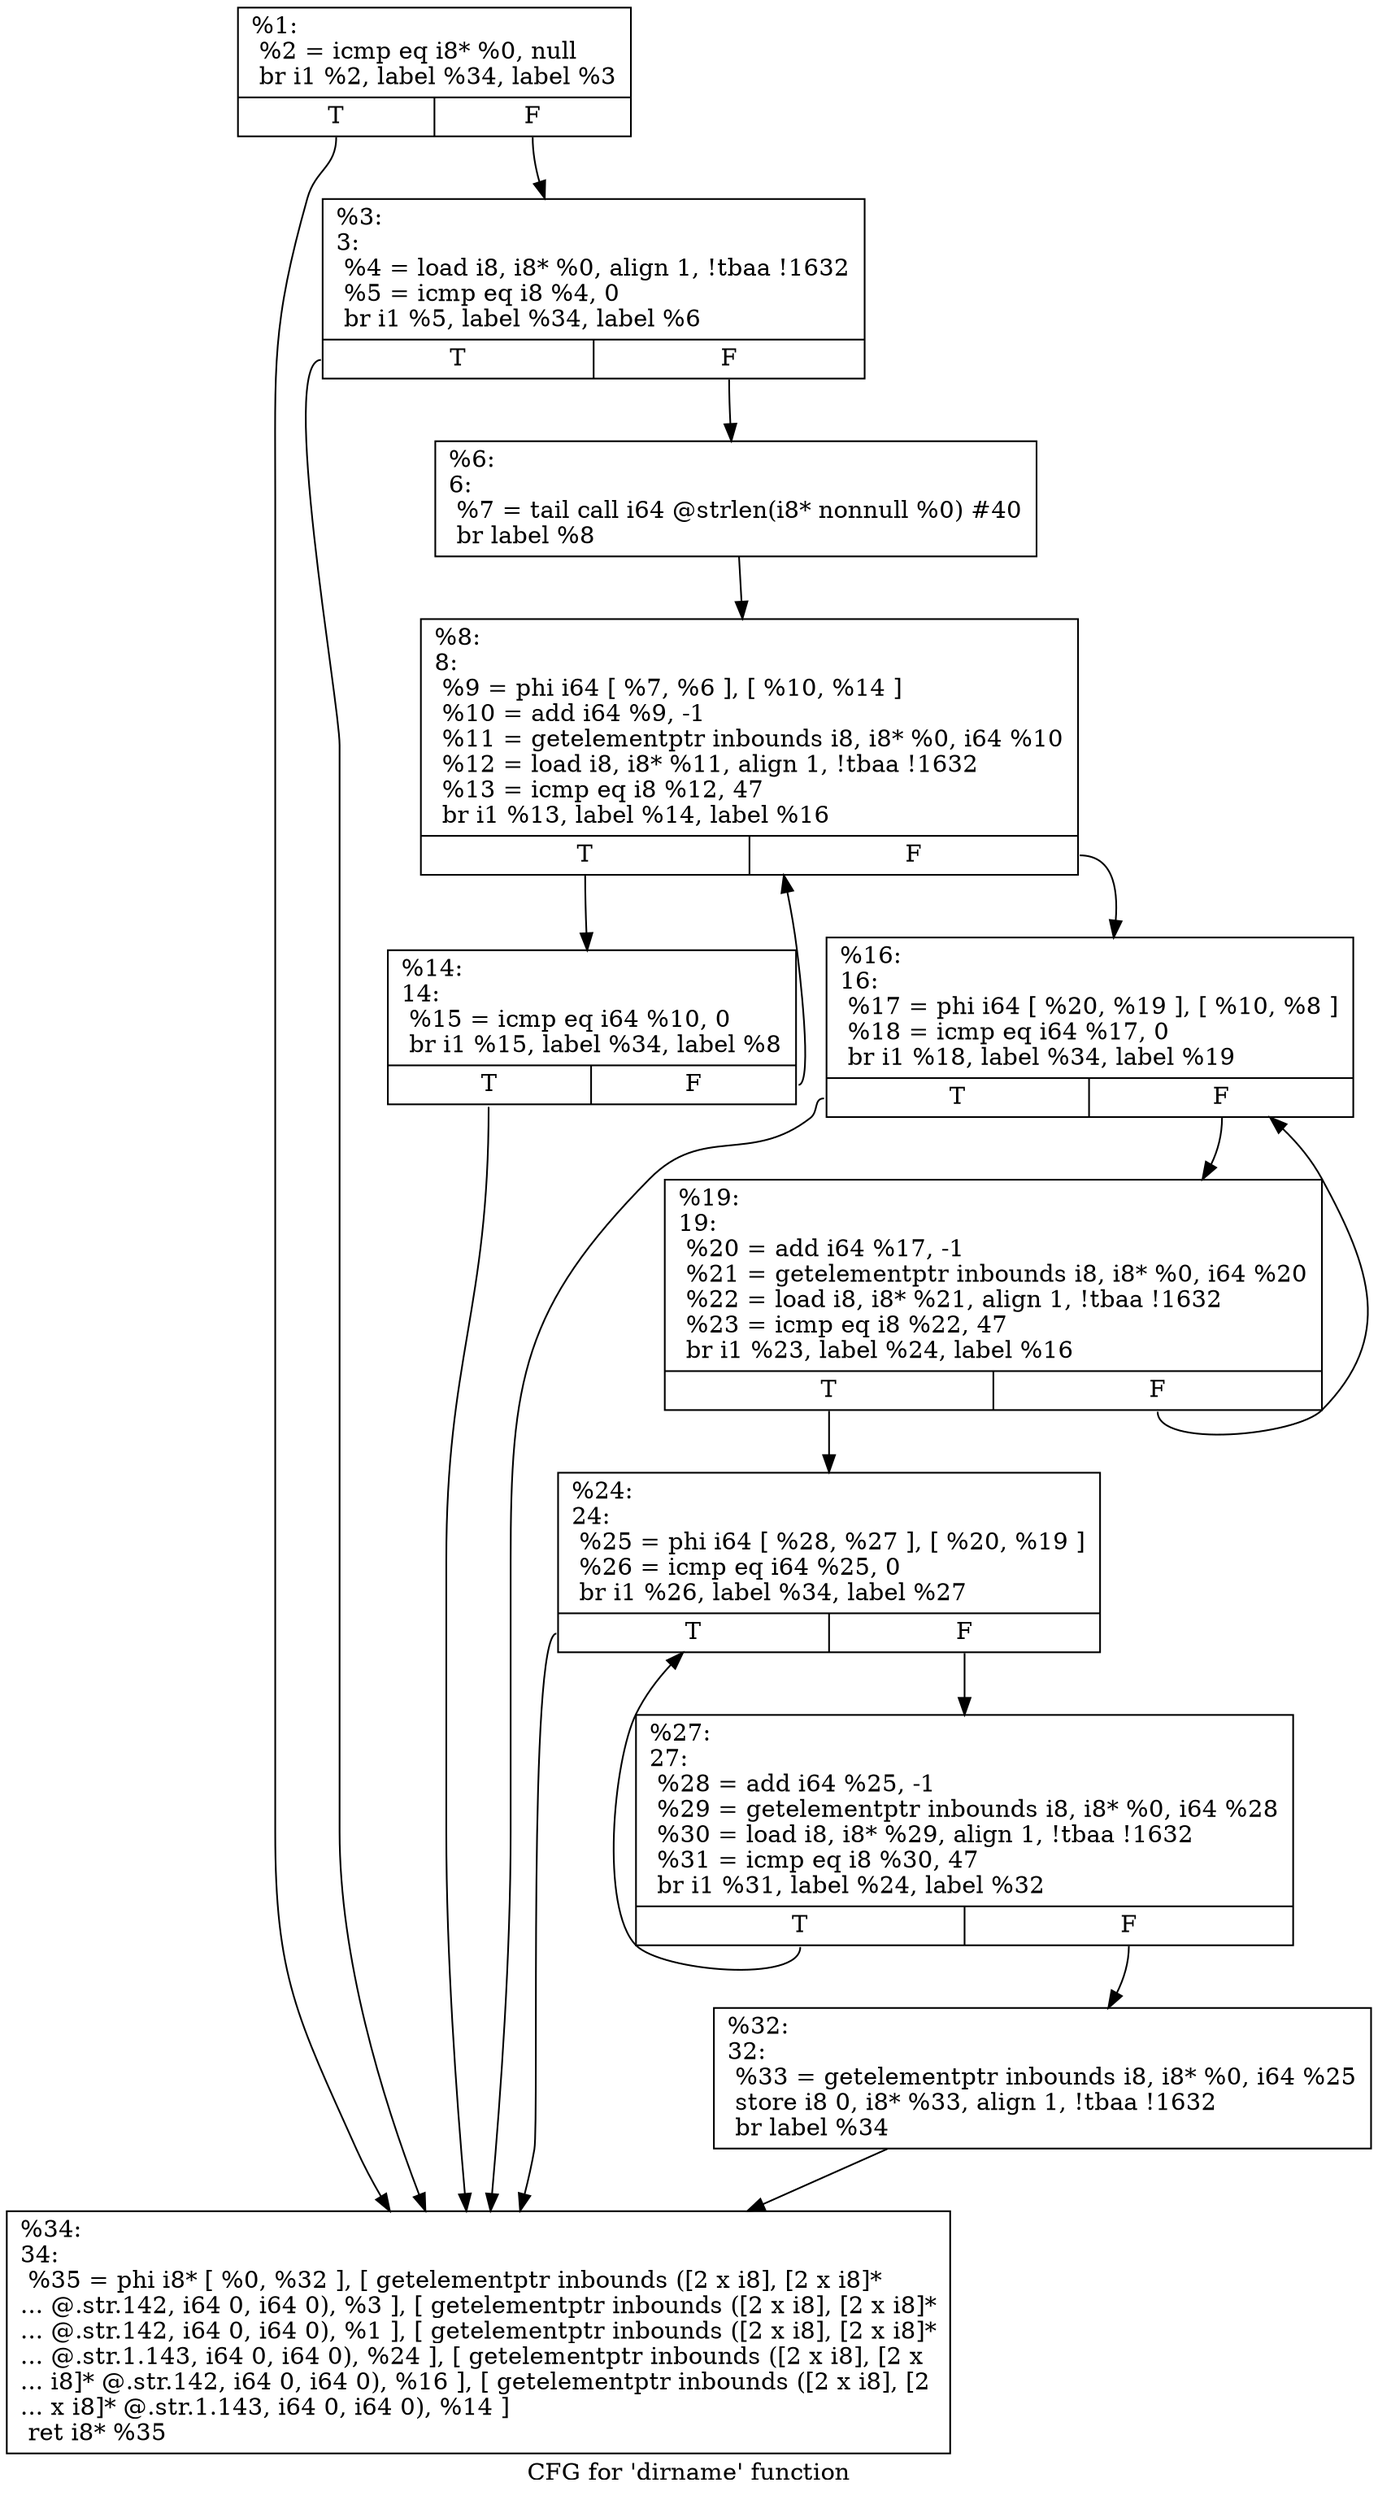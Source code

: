 digraph "CFG for 'dirname' function" {
	label="CFG for 'dirname' function";

	Node0x1b90e60 [shape=record,label="{%1:\l  %2 = icmp eq i8* %0, null\l  br i1 %2, label %34, label %3\l|{<s0>T|<s1>F}}"];
	Node0x1b90e60:s0 -> Node0x1b91510;
	Node0x1b90e60:s1 -> Node0x1b90ee0;
	Node0x1b90ee0 [shape=record,label="{%3:\l3:                                                \l  %4 = load i8, i8* %0, align 1, !tbaa !1632\l  %5 = icmp eq i8 %4, 0\l  br i1 %5, label %34, label %6\l|{<s0>T|<s1>F}}"];
	Node0x1b90ee0:s0 -> Node0x1b91510;
	Node0x1b90ee0:s1 -> Node0x1b91290;
	Node0x1b91290 [shape=record,label="{%6:\l6:                                                \l  %7 = tail call i64 @strlen(i8* nonnull %0) #40\l  br label %8\l}"];
	Node0x1b91290 -> Node0x1b912e0;
	Node0x1b912e0 [shape=record,label="{%8:\l8:                                                \l  %9 = phi i64 [ %7, %6 ], [ %10, %14 ]\l  %10 = add i64 %9, -1\l  %11 = getelementptr inbounds i8, i8* %0, i64 %10\l  %12 = load i8, i8* %11, align 1, !tbaa !1632\l  %13 = icmp eq i8 %12, 47\l  br i1 %13, label %14, label %16\l|{<s0>T|<s1>F}}"];
	Node0x1b912e0:s0 -> Node0x1b91330;
	Node0x1b912e0:s1 -> Node0x1b91380;
	Node0x1b91330 [shape=record,label="{%14:\l14:                                               \l  %15 = icmp eq i64 %10, 0\l  br i1 %15, label %34, label %8\l|{<s0>T|<s1>F}}"];
	Node0x1b91330:s0 -> Node0x1b91510;
	Node0x1b91330:s1 -> Node0x1b912e0;
	Node0x1b91380 [shape=record,label="{%16:\l16:                                               \l  %17 = phi i64 [ %20, %19 ], [ %10, %8 ]\l  %18 = icmp eq i64 %17, 0\l  br i1 %18, label %34, label %19\l|{<s0>T|<s1>F}}"];
	Node0x1b91380:s0 -> Node0x1b91510;
	Node0x1b91380:s1 -> Node0x1b913d0;
	Node0x1b913d0 [shape=record,label="{%19:\l19:                                               \l  %20 = add i64 %17, -1\l  %21 = getelementptr inbounds i8, i8* %0, i64 %20\l  %22 = load i8, i8* %21, align 1, !tbaa !1632\l  %23 = icmp eq i8 %22, 47\l  br i1 %23, label %24, label %16\l|{<s0>T|<s1>F}}"];
	Node0x1b913d0:s0 -> Node0x1b91420;
	Node0x1b913d0:s1 -> Node0x1b91380;
	Node0x1b91420 [shape=record,label="{%24:\l24:                                               \l  %25 = phi i64 [ %28, %27 ], [ %20, %19 ]\l  %26 = icmp eq i64 %25, 0\l  br i1 %26, label %34, label %27\l|{<s0>T|<s1>F}}"];
	Node0x1b91420:s0 -> Node0x1b91510;
	Node0x1b91420:s1 -> Node0x1b91470;
	Node0x1b91470 [shape=record,label="{%27:\l27:                                               \l  %28 = add i64 %25, -1\l  %29 = getelementptr inbounds i8, i8* %0, i64 %28\l  %30 = load i8, i8* %29, align 1, !tbaa !1632\l  %31 = icmp eq i8 %30, 47\l  br i1 %31, label %24, label %32\l|{<s0>T|<s1>F}}"];
	Node0x1b91470:s0 -> Node0x1b91420;
	Node0x1b91470:s1 -> Node0x1b914c0;
	Node0x1b914c0 [shape=record,label="{%32:\l32:                                               \l  %33 = getelementptr inbounds i8, i8* %0, i64 %25\l  store i8 0, i8* %33, align 1, !tbaa !1632\l  br label %34\l}"];
	Node0x1b914c0 -> Node0x1b91510;
	Node0x1b91510 [shape=record,label="{%34:\l34:                                               \l  %35 = phi i8* [ %0, %32 ], [ getelementptr inbounds ([2 x i8], [2 x i8]*\l... @.str.142, i64 0, i64 0), %3 ], [ getelementptr inbounds ([2 x i8], [2 x i8]*\l... @.str.142, i64 0, i64 0), %1 ], [ getelementptr inbounds ([2 x i8], [2 x i8]*\l... @.str.1.143, i64 0, i64 0), %24 ], [ getelementptr inbounds ([2 x i8], [2 x\l... i8]* @.str.142, i64 0, i64 0), %16 ], [ getelementptr inbounds ([2 x i8], [2\l... x i8]* @.str.1.143, i64 0, i64 0), %14 ]\l  ret i8* %35\l}"];
}
